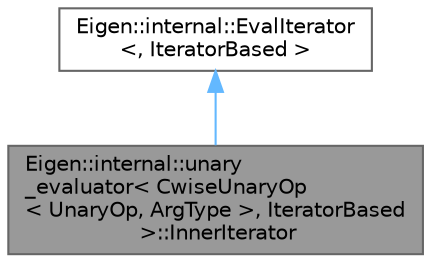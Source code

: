 digraph "Eigen::internal::unary_evaluator&lt; CwiseUnaryOp&lt; UnaryOp, ArgType &gt;, IteratorBased &gt;::InnerIterator"
{
 // LATEX_PDF_SIZE
  bgcolor="transparent";
  edge [fontname=Helvetica,fontsize=10,labelfontname=Helvetica,labelfontsize=10];
  node [fontname=Helvetica,fontsize=10,shape=box,height=0.2,width=0.4];
  Node1 [id="Node000001",label="Eigen::internal::unary\l_evaluator\< CwiseUnaryOp\l\< UnaryOp, ArgType \>, IteratorBased\l \>::InnerIterator",height=0.2,width=0.4,color="gray40", fillcolor="grey60", style="filled", fontcolor="black",tooltip=" "];
  Node2 -> Node1 [id="edge1_Node000001_Node000002",dir="back",color="steelblue1",style="solid",tooltip=" "];
  Node2 [id="Node000002",label="Eigen::internal::EvalIterator\l\<, IteratorBased \>",height=0.2,width=0.4,color="gray40", fillcolor="white", style="filled",URL="$struct_eigen_1_1internal_1_1unary__evaluator.html",tooltip=" "];
}
